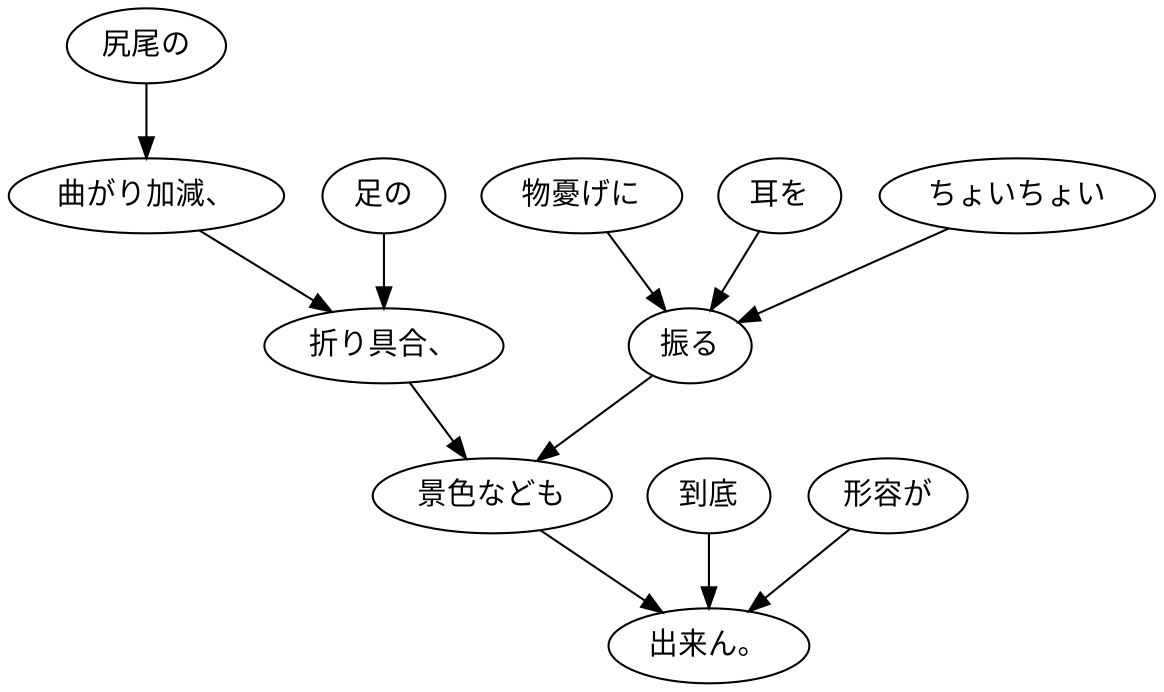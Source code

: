 digraph graph657 {
	node0 [label="尻尾の"];
	node1 [label="曲がり加減、"];
	node2 [label="足の"];
	node3 [label="折り具合、"];
	node4 [label="物憂げに"];
	node5 [label="耳を"];
	node6 [label="ちょいちょい"];
	node7 [label="振る"];
	node8 [label="景色なども"];
	node9 [label="到底"];
	node10 [label="形容が"];
	node11 [label="出来ん。"];
	node0 -> node1;
	node1 -> node3;
	node2 -> node3;
	node3 -> node8;
	node4 -> node7;
	node5 -> node7;
	node6 -> node7;
	node7 -> node8;
	node8 -> node11;
	node9 -> node11;
	node10 -> node11;
}

